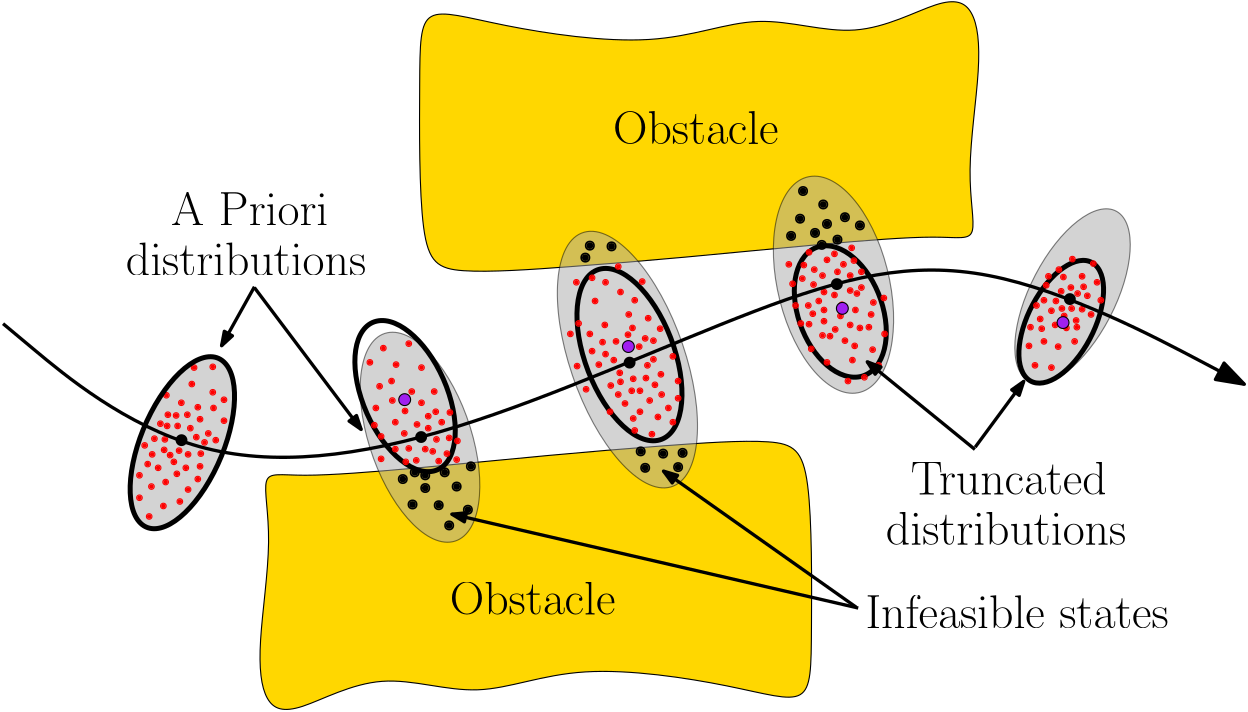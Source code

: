 <?xml version="1.0"?>
<!DOCTYPE ipe SYSTEM "ipe.dtd">
<ipe version="70010" creator="Ipe 7.0.10">
<info created="D:20110724094409" modified="D:20110915081007"/>
<ipestyle name="basic">
<symbol name="arrow/arc(spx)">
<path stroke="sym-stroke" fill="sym-stroke" pen="sym-pen">
0 0 m
-1 0.333 l
-1 -0.333 l
h
</path>
</symbol>
<symbol name="arrow/farc(spx)">
<path stroke="sym-stroke" fill="white" pen="sym-pen">
0 0 m
-1 0.333 l
-1 -0.333 l
h
</path>
</symbol>
<symbol name="mark/circle(sx)" transformations="translations">
<path fill="sym-stroke">
0.6 0 0 0.6 0 0 e
0.4 0 0 0.4 0 0 e
</path>
</symbol>
<symbol name="mark/disk(sx)" transformations="translations">
<path fill="sym-stroke">
0.6 0 0 0.6 0 0 e
</path>
</symbol>
<symbol name="mark/fdisk(sfx)" transformations="translations">
<group>
<path fill="sym-stroke" fillrule="eofill">
0.6 0 0 0.6 0 0 e
0.4 0 0 0.4 0 0 e
</path>
<path fill="sym-fill">
0.4 0 0 0.4 0 0 e
</path>
</group>
</symbol>
<symbol name="mark/box(sx)" transformations="translations">
<path fill="sym-stroke" fillrule="eofill">
-0.6 -0.6 m
0.6 -0.6 l
0.6 0.6 l
-0.6 0.6 l
h
-0.4 -0.4 m
0.4 -0.4 l
0.4 0.4 l
-0.4 0.4 l
h
</path>
</symbol>
<symbol name="mark/square(sx)" transformations="translations">
<path fill="sym-stroke">
-0.6 -0.6 m
0.6 -0.6 l
0.6 0.6 l
-0.6 0.6 l
h
</path>
</symbol>
<symbol name="mark/fsquare(sfx)" transformations="translations">
<group>
<path fill="sym-stroke" fillrule="eofill">
-0.6 -0.6 m
0.6 -0.6 l
0.6 0.6 l
-0.6 0.6 l
h
-0.4 -0.4 m
0.4 -0.4 l
0.4 0.4 l
-0.4 0.4 l
h
</path>
<path fill="sym-fill">
-0.4 -0.4 m
0.4 -0.4 l
0.4 0.4 l
-0.4 0.4 l
h
</path>
</group>
</symbol>
<symbol name="mark/cross(sx)" transformations="translations">
<group>
<path fill="sym-stroke">
-0.43 -0.57 m
0.57 0.43 l
0.43 0.57 l
-0.57 -0.43 l
h
</path>
<path fill="sym-stroke">
-0.43 0.57 m
0.57 -0.43 l
0.43 -0.57 l
-0.57 0.43 l
h
</path>
</group>
</symbol>
<symbol name="arrow/fnormal(spx)">
<path stroke="sym-stroke" fill="white" pen="sym-pen">
0 0 m
-1 0.333 l
-1 -0.333 l
h
</path>
</symbol>
<symbol name="arrow/pointed(spx)">
<path stroke="sym-stroke" fill="sym-stroke" pen="sym-pen">
0 0 m
-1 0.333 l
-0.8 0 l
-1 -0.333 l
h
</path>
</symbol>
<symbol name="arrow/fpointed(spx)">
<path stroke="sym-stroke" fill="white" pen="sym-pen">
0 0 m
-1 0.333 l
-0.8 0 l
-1 -0.333 l
h
</path>
</symbol>
<symbol name="arrow/linear(spx)">
<path stroke="sym-stroke" pen="sym-pen">
-1 0.333 m
0 0 l
-1 -0.333 l
</path>
</symbol>
<symbol name="arrow/fdouble(spx)">
<path stroke="sym-stroke" fill="white" pen="sym-pen">
0 0 m
-1 0.333 l
-1 -0.333 l
h
-1 0 m
-2 0.333 l
-2 -0.333 l
h
</path>
</symbol>
<symbol name="arrow/double(spx)">
<path stroke="sym-stroke" fill="sym-stroke" pen="sym-pen">
0 0 m
-1 0.333 l
-1 -0.333 l
h
-1 0 m
-2 0.333 l
-2 -0.333 l
h
</path>
</symbol>
<pen name="heavier" value="0.8"/>
<pen name="fat" value="1.2"/>
<pen name="ultrafat" value="1.8"/>
<symbolsize name="large" value="5"/>
<symbolsize name="small" value="2"/>
<symbolsize name="tiny" value="1.1"/>
<arrowsize name="large" value="10"/>
<arrowsize name="small" value="5"/>
<arrowsize name="tiny" value="3"/>
<color name="red" value="1 0 0"/>
<color name="green" value="0 1 0"/>
<color name="blue" value="0 0 1"/>
<color name="yellow" value="1 1 0"/>
<color name="orange" value="1 0.647 0"/>
<color name="gold" value="1 0.843 0"/>
<color name="purple" value="0.627 0.125 0.941"/>
<color name="gray" value="0.745"/>
<color name="brown" value="0.647 0.165 0.165"/>
<color name="navy" value="0 0 0.502"/>
<color name="pink" value="1 0.753 0.796"/>
<color name="seagreen" value="0.18 0.545 0.341"/>
<color name="turquoise" value="0.251 0.878 0.816"/>
<color name="violet" value="0.933 0.51 0.933"/>
<color name="darkblue" value="0 0 0.545"/>
<color name="darkcyan" value="0 0.545 0.545"/>
<color name="darkgray" value="0.663"/>
<color name="darkgreen" value="0 0.392 0"/>
<color name="darkmagenta" value="0.545 0 0.545"/>
<color name="darkorange" value="1 0.549 0"/>
<color name="darkred" value="0.545 0 0"/>
<color name="lightblue" value="0.678 0.847 0.902"/>
<color name="lightcyan" value="0.878 1 1"/>
<color name="lightgray" value="0.827"/>
<color name="lightgreen" value="0.565 0.933 0.565"/>
<color name="lightyellow" value="1 1 0.878"/>
<dashstyle name="dashed" value="[4] 0"/>
<dashstyle name="dotted" value="[1 3] 0"/>
<dashstyle name="dash dotted" value="[4 2 1 2] 0"/>
<dashstyle name="dash dot dotted" value="[4 2 1 2 1 2] 0"/>
<textsize name="large" value="\large"/>
<textsize name="small" value="\small"/>
<textsize name="tiny" value="\tiny"/>
<textsize name="Large" value="\Large"/>
<textsize name="LARGE" value="\LARGE"/>
<textsize name="huge" value="\huge"/>
<textsize name="Huge" value="\Huge"/>
<textsize name="footnote" value="\footnotesize"/>
<textstyle name="center" begin="\begin{center}" end="\end{center}"/>
<textstyle name="itemize" begin="\begin{itemize}" end="\end{itemize}"/>
<textstyle name="item" begin="\begin{itemize}\item{}" end="\end{itemize}"/>
<gridsize name="4 pts" value="4"/>
<gridsize name="8 pts (~3 mm)" value="8"/>
<gridsize name="16 pts (~6 mm)" value="16"/>
<gridsize name="32 pts (~12 mm)" value="32"/>
<gridsize name="10 pts (~3.5 mm)" value="10"/>
<gridsize name="20 pts (~7 mm)" value="20"/>
<gridsize name="14 pts (~5 mm)" value="14"/>
<gridsize name="28 pts (~10 mm)" value="28"/>
<gridsize name="56 pts (~20 mm)" value="56"/>
<anglesize name="90 deg" value="90"/>
<anglesize name="60 deg" value="60"/>
<anglesize name="45 deg" value="45"/>
<anglesize name="30 deg" value="30"/>
<anglesize name="22.5 deg" value="22.5"/>
<tiling name="falling" angle="-60" step="4" width="1"/>
<tiling name="rising" angle="30" step="4" width="1"/>
</ipestyle>
<ipestyle name="transparency">
<opacity name="50%" value="0.5"/>
</ipestyle>
<page>
<layer name="alpha"/>
<view layers="alpha" active="alpha"/>
<path layer="alpha" matrix="0.340963 0.653862 -0.286886 0.164257 564.772 303.088" stroke="black" fill="darkgray" opacity="50%">
46.6368 0 0 46.6368 96.3282 359.363 e
</path>
<path matrix="0.733846 0 0 0.990714 105.325 14.1852" stroke="black" fill="gold">
210.193 521.409
210.193 499.351
209.493 429.326
223.848 422.323
285.121 425.474
337.64 428.626
408.716 433.877
469.288 437.379
485.044 433.877
477.341 457.686
486.094 500.052
482.593 520.359
467.887 524.21
424.471 506.354
375.804 519.309
328.887 503.903
243.806 513.356 u
</path>
<path matrix="-0.167283 0.837168 -0.432882 -0.0385743 580.139 362.435" stroke="black" fill="darkgray" opacity="50%">
46.6368 0 0 46.6368 96.3282 359.363 e
</path>
<path matrix="-0.723847 0 0 -0.985654 552.597 790.588" stroke="black" fill="gold">
210.193 521.409
210.193 499.351
209.493 429.326
223.848 422.323
285.121 425.474
337.64 428.626
408.716 433.877
469.288 437.379
485.044 433.877
477.341 457.686
486.094 500.052
482.593 520.359
467.887 524.21
424.471 506.354
375.804 519.309
328.887 503.903
243.806 513.356 u
</path>
<path matrix="-0.334379 0.983129 -0.425223 -0.119627 519.297 350.547" stroke="black" fill="darkgray" opacity="50%">
46.6368 0 0 46.6368 96.3282 359.363 e
</path>
<path matrix="-0.251839 0.8066 -0.387043 -0.0793797 422.951 325.139" stroke="black" fill="darkgray" opacity="50%">
46.6368 0 0 46.6368 96.3282 359.363 e
</path>
<path matrix="0.273246 0.649667 -0.294322 0.127878 253.266 263.979" stroke="black" fill="darkgray" opacity="50%">
46.6368 0 0 46.6368 96.3282 359.363 e
</path>
<path matrix="0.262779 0.438599 -0.194484 0.179007 535.028 309.305" stroke="black" pen="ultrafat">
46.6368 0 0 46.6368 96.3282 359.363 e
</path>
<path matrix="-0.104067 0.507175 -0.339405 0.00969685 542.91 367.243" stroke="black" pen="ultrafat">
46.6368 0 0 46.6368 96.3282 359.363 e
</path>
<path matrix="-0.220277 0.578454 -0.318787 -0.0747534 390.012 360.263" stroke="black" pen="ultrafat">
46.6368 0 0 46.6368 96.3282 359.363 e
</path>
<path matrix="-0.21723 0.662361 -0.342246 -0.0619601 478.93 362.523" stroke="black" pen="ultrafat">
46.6368 0 0 46.6368 96.3282 359.363 e
</path>
<use name="mark/fdisk(sfx)" pos="176.921 377.572" size="small" stroke="red" fill="red"/>
<use name="mark/fdisk(sfx)" pos="172.343 378.38" size="small" stroke="red" fill="red"/>
<use name="mark/fdisk(sfx)" pos="167.764 373.532" size="small" stroke="red" fill="red"/>
<use name="mark/fdisk(sfx)" pos="169.649 367.877" size="small" stroke="red" fill="red"/>
<use name="mark/fdisk(sfx)" pos="176.113 368.146" size="small" stroke="red" fill="red"/>
<use name="mark/fdisk(sfx)" pos="179.076 374.34" size="small" stroke="red" fill="red"/>
<use name="mark/fdisk(sfx)" pos="179.615 385.114" size="small" stroke="red" fill="red"/>
<use name="mark/fdisk(sfx)" pos="175.844 382.42" size="small" stroke="red" fill="red"/>
<use name="mark/fdisk(sfx)" pos="168.841 382.42" size="small" stroke="red" fill="red"/>
<use name="mark/fdisk(sfx)" pos="163.993 373.802" size="small" stroke="red" fill="red"/>
<use name="mark/fdisk(sfx)" pos="163.185 368.146" size="small" stroke="red" fill="red"/>
<use name="mark/fdisk(sfx)" pos="170.996 365.453" size="small" stroke="red" fill="red"/>
<use name="mark/fdisk(sfx)" pos="165.34 363.298" size="small" stroke="red" fill="red"/>
<use name="mark/fdisk(sfx)" pos="175.305 363.298" size="small" stroke="red" fill="red"/>
<use name="mark/fdisk(sfx)" pos="180.692 368.415" size="small" stroke="red" fill="red"/>
<use name="mark/fdisk(sfx)" pos="183.385 375.687" size="small" stroke="red" fill="red"/>
<use name="mark/fdisk(sfx)" pos="180.423 380.804" size="small" stroke="red" fill="red"/>
<use name="mark/fdisk(sfx)" pos="173.689 386.73" size="small" stroke="red" fill="red"/>
<use name="mark/fdisk(sfx)" pos="185.001 399.657" size="small" stroke="red" fill="red"/>
<use name="mark/fdisk(sfx)" pos="185.001 390.5" size="small" stroke="red" fill="red"/>
<use name="mark/fdisk(sfx)" pos="189.041 387.807" size="small" stroke="red" fill="red"/>
<use name="mark/fdisk(sfx)" pos="189.041 380.266" size="small" stroke="red" fill="red"/>
<use matrix="1 0 0 1 -4.30927 -2.69329" name="mark/fdisk(sfx)" pos="183.924 361.951" size="small" stroke="red" fill="red"/>
<use name="mark/fdisk(sfx)" pos="176.113 355.487" size="small" stroke="red" fill="red"/>
<use name="mark/fdisk(sfx)" pos="167.225 349.562" size="small" stroke="red" fill="red"/>
<use name="mark/fdisk(sfx)" pos="162.916 356.565" size="small" stroke="red" fill="red"/>
<use matrix="1 0 0 1 1.8853 1.07732" name="mark/fdisk(sfx)" pos="156.722 351.448" size="small" stroke="red" fill="red"/>
<use name="mark/fdisk(sfx)" pos="162.108 345.792" size="small" stroke="red" fill="red"/>
<use name="mark/fdisk(sfx)" pos="173.151 351.178" size="small" stroke="red" fill="red"/>
<use name="mark/fdisk(sfx)" pos="158.607 360.605" size="small" stroke="red" fill="red"/>
<use name="mark/fdisk(sfx)" pos="168.303 389.423" size="small" stroke="red" fill="red"/>
<use name="mark/fdisk(sfx)" pos="185.27 384.844" size="small" stroke="red" fill="red"/>
<use name="mark/fdisk(sfx)" pos="160.492 371.378" size="small" stroke="red" fill="red"/>
<use name="mark/fdisk(sfx)" pos="168.033 358.181" size="small" stroke="red" fill="red"/>
<use name="mark/fdisk(sfx)" pos="180.423 363.837" size="small" stroke="red" fill="red"/>
<use name="mark/fdisk(sfx)" pos="186.078 373.263" size="small" stroke="red" fill="red"/>
<use name="mark/fdisk(sfx)" pos="166.148 379.188" size="small" stroke="red" fill="red"/>
<use name="mark/fdisk(sfx)" pos="172.881 369.493" size="small" stroke="red" fill="red"/>
<use name="mark/fdisk(sfx)" pos="167.495 369.762" size="small" stroke="red" fill="red"/>
<group>
<use name="mark/fdisk(sfx)" pos="178.268 399.388" size="small" stroke="red" fill="red"/>
</group>
<group>
<use name="mark/fdisk(sfx)" pos="177.46 393.463" size="small" stroke="red" fill="red"/>
</group>
<use name="mark/fdisk(sfx)" pos="258.528 378.919" size="small" stroke="red" fill="red"/>
<use name="mark/fdisk(sfx)" pos="253.949 375.687" size="small" stroke="red" fill="red"/>
<use name="mark/fdisk(sfx)" pos="255.565 370.301" size="small" stroke="red" fill="red"/>
<use name="mark/fdisk(sfx)" pos="261.491 370.031" size="small" stroke="red" fill="red"/>
<use name="mark/fdisk(sfx)" pos="265.531 373.532" size="small" stroke="red" fill="red"/>
<use name="mark/fdisk(sfx)" pos="262.568 377.572" size="small" stroke="red" fill="red"/>
<use name="mark/fdisk(sfx)" pos="254.219 383.767" size="small" stroke="red" fill="red"/>
<use name="mark/fdisk(sfx)" pos="250.717 379.727" size="small" stroke="red" fill="red"/>
<use name="mark/fdisk(sfx)" pos="250.717 370.031" size="small" stroke="red" fill="red"/>
<use name="mark/fdisk(sfx)" pos="254.488 365.453" size="small" stroke="red" fill="red"/>
<use name="mark/fdisk(sfx)" pos="243.715 384.844" size="small" stroke="red" fill="red"/>
<use name="mark/fdisk(sfx)" pos="245.062 392.655" size="small" stroke="red" fill="red"/>
<use name="mark/fdisk(sfx)" pos="250.987 400.465" size="small" stroke="red" fill="red"/>
<use name="mark/fdisk(sfx)" pos="246.408 406.391" size="small" stroke="red" fill="red"/>
<use name="mark/fdisk(sfx)" pos="260.144 399.388" size="small" stroke="red" fill="red"/>
<use name="mark/fdisk(sfx)" pos="249.371 394.54" size="small" stroke="red" fill="red"/>
<use name="mark/fdisk(sfx)" pos="256.643 390.77" size="small" stroke="red" fill="red"/>
<use name="mark/fdisk(sfx)" pos="264.723 390.77" size="small" stroke="red" fill="red"/>
<use name="mark/fdisk(sfx)" pos="270.378 383.228" size="small" stroke="red" fill="red"/>
<use name="mark/fdisk(sfx)" pos="273.072 372.994" size="small" stroke="red" fill="red"/>
<use name="mark/fdisk(sfx)" pos="269.301 368.415" size="small" stroke="red" fill="red"/>
<use name="mark/fdisk(sfx)" pos="245.6 366.53" size="small" stroke="red" fill="red"/>
<use name="mark/fdisk(sfx)" pos="245.6 374.61" size="small" stroke="red" fill="red"/>
<use name="mark/fdisk(sfx)" pos="243.176 378.65" size="small" stroke="red" fill="red"/>
<use name="mark/fdisk(sfx)" pos="249.64 387.538" size="small" stroke="red" fill="red"/>
<use name="mark/fdisk(sfx)" pos="241.56 401.273" size="small" stroke="red" fill="red"/>
<use name="mark/fdisk(sfx)" pos="260.144 386.73" size="small" stroke="red" fill="red"/>
<use name="mark/fdisk(sfx)" pos="262.568 381.882" size="small" stroke="red" fill="red"/>
<use name="mark/fdisk(sfx)" pos="267.416 379.727" size="small" stroke="red" fill="red"/>
<use name="mark/fdisk(sfx)" pos="333.671 406.929" size="small" stroke="red" fill="red"/>
<use name="mark/fdisk(sfx)" pos="329.362 402.081" size="small" stroke="red" fill="red"/>
<use name="mark/fdisk(sfx)" pos="331.785 394.271" size="small" stroke="red" fill="red"/>
<use name="mark/fdisk(sfx)" pos="340.943 395.617" size="small" stroke="red" fill="red"/>
<use name="mark/fdisk(sfx)" pos="336.364 395.348" size="small" stroke="red" fill="red"/>
<use name="mark/fdisk(sfx)" pos="341.481 400.196" size="small" stroke="red" fill="red"/>
<use name="mark/fdisk(sfx)" pos="338.519 406.929" size="small" stroke="red" fill="red"/>
<use name="mark/fdisk(sfx)" pos="330.17 408.815" size="small" stroke="red" fill="red"/>
<use name="mark/fdisk(sfx)" pos="335.825 391.039" size="small" stroke="red" fill="red"/>
<use name="mark/fdisk(sfx)" pos="328.284 392.924" size="small" stroke="red" fill="red"/>
<use name="mark/fdisk(sfx)" pos="270.109 374.071" size="small" stroke="red" fill="red"/>
<use name="mark/fdisk(sfx)" pos="265.261 383.498" size="small" stroke="red" fill="red"/>
<use name="mark/fdisk(sfx)" pos="326.13 414.74" size="small" stroke="red" fill="red"/>
<use name="mark/fdisk(sfx)" pos="321.551 405.313" size="small" stroke="red" fill="red"/>
<use name="mark/fdisk(sfx)" pos="316.703 415.278" size="small" stroke="red" fill="red"/>
<use name="mark/fdisk(sfx)" pos="322.628 423.358" size="small" stroke="red" fill="red"/>
<use name="mark/fdisk(sfx)" pos="321.551 431.708" size="small" stroke="red" fill="red"/>
<use name="mark/fdisk(sfx)" pos="315.895 430.092" size="small" stroke="red" fill="red"/>
<use name="mark/fdisk(sfx)" pos="319.127 438.979" size="normal" stroke="black" fill="black"/>
<use name="mark/fdisk(sfx)" pos="328.554 443.019" size="normal" stroke="black" fill="black"/>
<use name="mark/fdisk(sfx)" pos="320.743 443.289" size="normal" stroke="black" fill="black"/>
<use name="mark/fdisk(sfx)" pos="330.977 435.748" size="small" stroke="red" fill="red"/>
<use name="mark/fdisk(sfx)" pos="326.399 430.092" size="small" stroke="red" fill="red"/>
<use name="mark/fdisk(sfx)" pos="336.903 423.628" size="small" stroke="red" fill="red"/>
<use name="mark/fdisk(sfx)" pos="334.748 418.51" size="small" stroke="red" fill="red"/>
<use name="mark/fdisk(sfx)" pos="341.751 417.164" size="small" stroke="red" fill="red"/>
<use name="mark/fdisk(sfx)" pos="350.639 403.428" size="small" stroke="red" fill="red"/>
<use name="mark/fdisk(sfx)" pos="352.524 394.54" size="small" stroke="red" fill="red"/>
<use name="mark/fdisk(sfx)" pos="352.524 388.346" size="small" stroke="red" fill="red"/>
<use name="mark/fdisk(sfx)" pos="345.252 381.612" size="small" stroke="red" fill="red"/>
<use name="mark/fdisk(sfx)" pos="336.364 381.074" size="small" stroke="red" fill="red"/>
<use name="mark/fdisk(sfx)" pos="328.015 383.498" size="small" stroke="red" fill="red"/>
<use name="mark/fdisk(sfx)" pos="319.396 391.578" size="small" stroke="red" fill="red"/>
<use name="mark/fdisk(sfx)" pos="316.164 399.927" size="small" stroke="red" fill="red"/>
<use name="mark/fdisk(sfx)" pos="313.74 411.508" size="small" stroke="red" fill="red"/>
<use name="mark/fdisk(sfx)" pos="339.057 369.223" size="normal" stroke="black" fill="black"/>
<use name="mark/fdisk(sfx)" pos="347.137 368.415" size="normal" stroke="black" fill="black"/>
<use name="mark/fdisk(sfx)" pos="350.639 379.727" size="small" stroke="red" fill="red"/>
<use name="mark/fdisk(sfx)" pos="343.097 375.418" size="small" stroke="red" fill="red"/>
<use name="mark/fdisk(sfx)" pos="344.175 393.194" size="small" stroke="red" fill="red"/>
<use name="mark/fdisk(sfx)" pos="338.788 391.039" size="small" stroke="red" fill="red"/>
<use name="mark/fdisk(sfx)" pos="342.289 387.538" size="small" stroke="red" fill="red"/>
<use name="mark/fdisk(sfx)" pos="333.401 386.46" size="small" stroke="red" fill="red"/>
<use name="mark/fdisk(sfx)" pos="323.975 400.465" size="small" stroke="red" fill="red"/>
<use name="mark/fdisk(sfx)" pos="326.399 404.236" size="small" stroke="red" fill="red"/>
<use name="mark/fdisk(sfx)" pos="325.322 408.545" size="small" stroke="red" fill="red"/>
<use name="mark/fdisk(sfx)" pos="320.743 411.508" size="small" stroke="red" fill="red"/>
<use name="mark/fdisk(sfx)" pos="336.095 413.663" size="small" stroke="red" fill="red"/>
<use name="mark/fdisk(sfx)" pos="334.479 411.239" size="small" stroke="red" fill="red"/>
<use name="mark/fdisk(sfx)" pos="340.673 409.892" size="small" stroke="red" fill="red"/>
<use name="mark/fdisk(sfx)" pos="343.636 402.351" size="small" stroke="red" fill="red"/>
<use name="mark/fdisk(sfx)" pos="346.329 396.964" size="small" stroke="red" fill="red"/>
<use name="mark/fdisk(sfx)" pos="346.06 413.393" size="small" stroke="red" fill="red"/>
<use name="mark/fdisk(sfx)" pos="339.596 430.361" size="small" stroke="red" fill="red"/>
<use name="mark/fdisk(sfx)" pos="331.785 426.59" size="small" stroke="red" fill="red"/>
<use name="mark/fdisk(sfx)" pos="346.599 389.692" size="small" stroke="red" fill="red"/>
<use name="mark/fdisk(sfx)" pos="330.977 389.692" size="small" stroke="red" fill="red"/>
<use name="mark/fdisk(sfx)" pos="338.788 383.498" size="small" stroke="red" fill="red"/>
<use name="mark/fdisk(sfx)" pos="349.023 384.844" size="small" stroke="red" fill="red"/>
<use name="mark/fdisk(sfx)" pos="336.903 376.764" size="small" stroke="red" fill="red"/>
<use name="mark/fdisk(sfx)" pos="264.184 369.223" size="small" stroke="red" fill="red"/>
<use name="mark/fdisk(sfx)" pos="258.259 365.991" size="small" stroke="red" fill="red"/>
<use name="mark/fdisk(sfx)" pos="266.339 365.722" size="small" stroke="red" fill="red"/>
<use name="mark/fdisk(sfx)" pos="255.565 408.007" size="small" stroke="red" fill="red"/>
<use name="mark/fdisk(sfx)" pos="168.572 378.38" size="small" stroke="red" fill="red"/>
<use name="mark/fdisk(sfx)" pos="171.804 382.151" size="small" stroke="red" fill="red"/>
<use name="mark/fdisk(sfx)" pos="182.039 372.455" size="small" stroke="red" fill="red"/>
<use name="mark/fdisk(sfx)" pos="172.073 361.143" size="small" stroke="red" fill="red"/>
<use name="mark/fdisk(sfx)" pos="161.57 364.645" size="small" stroke="red" fill="red"/>
<use name="mark/fdisk(sfx)" pos="409.891 433.862" size="small" stroke="red" fill="red"/>
<use name="mark/fdisk(sfx)" pos="404.504 432.516" size="small" stroke="red" fill="red"/>
<use name="mark/fdisk(sfx)" pos="405.043 426.59" size="small" stroke="red" fill="red"/>
<use name="mark/fdisk(sfx)" pos="408.814 425.513" size="small" stroke="red" fill="red"/>
<use name="mark/fdisk(sfx)" pos="414.47 427.129" size="small" stroke="red" fill="red"/>
<use name="mark/fdisk(sfx)" pos="414.47 432.516" size="small" stroke="red" fill="red"/>
<use name="mark/fdisk(sfx)" pos="406.12 438.171" size="small" stroke="red" fill="red"/>
<use name="mark/fdisk(sfx)" pos="401.542 434.67" size="small" stroke="red" fill="red"/>
<use name="mark/fdisk(sfx)" pos="401.272 429.284" size="small" stroke="red" fill="red"/>
<use name="mark/fdisk(sfx)" pos="403.158 423.358" size="small" stroke="red" fill="red"/>
<use name="mark/fdisk(sfx)" pos="411.507 422.012" size="small" stroke="red" fill="red"/>
<use name="mark/fdisk(sfx)" pos="416.893 426.052" size="small" stroke="red" fill="red"/>
<use name="mark/fdisk(sfx)" pos="415.816 437.902" size="small" stroke="red" fill="red"/>
<use name="mark/fdisk(sfx)" pos="412.046 436.555" size="small" stroke="red" fill="red"/>
<use name="mark/fdisk(sfx)" pos="408.814 440.326" size="small" stroke="red" fill="red"/>
<use name="mark/fdisk(sfx)" pos="399.656 440.865" size="small" stroke="red" fill="red"/>
<use name="mark/fdisk(sfx)" pos="397.771 436.286" size="small" stroke="red" fill="red"/>
<use name="mark/fdisk(sfx)" pos="397.232 431.438" size="small" stroke="red" fill="red"/>
<use name="mark/fdisk(sfx)" pos="399.387 421.742" size="small" stroke="red" fill="red"/>
<use name="mark/fdisk(sfx)" pos="405.043 420.126" size="small" stroke="red" fill="red"/>
<use name="mark/fdisk(sfx)" pos="410.968 417.972" size="small" stroke="red" fill="red"/>
<use name="mark/fdisk(sfx)" pos="416.355 420.126" size="small" stroke="red" fill="red"/>
<use name="mark/fdisk(sfx)" pos="422.819 422.82" size="small" stroke="red" fill="red"/>
<use name="mark/fdisk(sfx)" pos="418.509 428.206" size="small" stroke="red" fill="red"/>
<use name="mark/fdisk(sfx)" pos="418.509 433.862" size="small" stroke="red" fill="red"/>
<use name="mark/fdisk(sfx)" pos="415.008 442.481" size="small" stroke="red" fill="red"/>
<use name="mark/fdisk(sfx)" pos="409.891 445.443" size="normal" stroke="black" fill="black"/>
<use name="mark/fdisk(sfx)" pos="404.235 443.558" size="normal" stroke="black" fill="black"/>
<use name="mark/fdisk(sfx)" pos="401.811 447.867" size="normal" stroke="black" fill="black"/>
<use name="mark/fdisk(sfx)" pos="396.424 452.985" size="normal" stroke="black" fill="black"/>
<use name="mark/fdisk(sfx)" pos="393.193 446.79" size="normal" stroke="black" fill="black"/>
<use name="mark/fdisk(sfx)" pos="404.774 458.102" size="normal" stroke="black" fill="black"/>
<use name="mark/fdisk(sfx)" pos="397.502 462.95" size="normal" stroke="black" fill="black"/>
<use name="mark/fdisk(sfx)" pos="412.584 453.523" size="normal" stroke="black" fill="black"/>
<use name="mark/fdisk(sfx)" pos="406.12 451.099" size="normal" stroke="black" fill="black"/>
<use name="mark/fdisk(sfx)" pos="417.971 450.561" size="normal" stroke="black" fill="black"/>
<use name="mark/fdisk(sfx)" pos="392.385 436.555" size="small" stroke="red" fill="red"/>
<use name="mark/fdisk(sfx)" pos="393.731 429.553" size="small" stroke="red" fill="red"/>
<use name="mark/fdisk(sfx)" pos="394.808 421.742" size="small" stroke="red" fill="red"/>
<use name="mark/fdisk(sfx)" pos="396.694 415.278" size="small" stroke="red" fill="red"/>
<use name="mark/fdisk(sfx)" pos="404.504 410.969" size="small" stroke="red" fill="red"/>
<use name="mark/fdisk(sfx)" pos="400.464 406.121" size="small" stroke="red" fill="red"/>
<use name="mark/fdisk(sfx)" pos="406.12 401.273" size="small" stroke="red" fill="red"/>
<use name="mark/fdisk(sfx)" pos="413.662 394.54" size="small" stroke="red" fill="red"/>
<use name="mark/fdisk(sfx)" pos="424.704 400.196" size="small" stroke="red" fill="red"/>
<use name="mark/fdisk(sfx)" pos="416.085 407.199" size="small" stroke="red" fill="red"/>
<use name="mark/fdisk(sfx)" pos="426.859 411.508" size="small" stroke="red" fill="red"/>
<use name="mark/fdisk(sfx)" pos="426.589 424.436" size="small" stroke="red" fill="red"/>
<use name="mark/fdisk(sfx)" pos="414.47 414.74" size="small" stroke="red" fill="red"/>
<use name="mark/fdisk(sfx)" pos="409.083 413.124" size="small" stroke="red" fill="red"/>
<use name="mark/fdisk(sfx)" pos="405.043 416.086" size="small" stroke="red" fill="red"/>
<use name="mark/fdisk(sfx)" pos="401.003 418.78" size="small" stroke="red" fill="red"/>
<use name="mark/fdisk(sfx)" pos="399.656 415.009" size="small" stroke="red" fill="red"/>
<use name="mark/fdisk(sfx)" pos="407.198 410.7" size="small" stroke="red" fill="red"/>
<use name="mark/fdisk(sfx)" pos="412.584 409.084" size="small" stroke="red" fill="red"/>
<use name="mark/fdisk(sfx)" pos="417.971 413.663" size="small" stroke="red" fill="red"/>
<use name="mark/fdisk(sfx)" pos="422.011 418.51" size="small" stroke="red" fill="red"/>
<use name="mark/fdisk(sfx)" pos="421.203 413.932" size="small" stroke="red" fill="red"/>
<use name="mark/fdisk(sfx)" pos="415.277 402.081" size="small" stroke="red" fill="red"/>
<use name="mark/fdisk(sfx)" pos="419.587 395.887" size="small" stroke="red" fill="red"/>
<use name="mark/fdisk(sfx)" pos="422.549 405.852" size="small" stroke="red" fill="red"/>
<use name="mark/fdisk(sfx)" pos="331.516 397.503" size="small" stroke="red" fill="red"/>
<use name="mark/fdisk(sfx)" pos="253.411 359.258" size="normal" stroke="black" fill="black"/>
<use name="mark/fdisk(sfx)" pos="256.912 350.101" size="normal" stroke="black" fill="black"/>
<use name="mark/fdisk(sfx)" pos="261.491 360.605" size="normal" stroke="black" fill="black"/>
<use name="mark/fdisk(sfx)" pos="257.72 361.682" size="normal" stroke="black" fill="black"/>
<use name="mark/fdisk(sfx)" pos="268.493 361.682" size="normal" stroke="black" fill="black"/>
<use matrix="1 0 0 1 1.07732 0.807987" name="mark/fdisk(sfx)" pos="271.725 365.453" size="small" stroke="red" fill="red"/>
<use name="mark/fdisk(sfx)" pos="272.802 356.565" size="normal" stroke="black" fill="black"/>
<use name="mark/fdisk(sfx)" pos="261.491 356.026" size="normal" stroke="black" fill="black"/>
<use name="mark/fdisk(sfx)" pos="270.109 342.56" size="normal" stroke="black" fill="black"/>
<use name="mark/fdisk(sfx)" pos="266.339 349.832" size="normal" stroke="black" fill="black"/>
<use matrix="1 0 0 1 -1.34665 0.538658" name="mark/fdisk(sfx)" pos="278.189 347.677" size="normal" stroke="black" fill="black"/>
<use name="mark/fdisk(sfx)" pos="277.92 363.837" size="normal" stroke="black" fill="black"/>
<use name="mark/fdisk(sfx)" pos="493.922 428.206" size="small" stroke="red" fill="red"/>
<use name="mark/fdisk(sfx)" pos="490.42 426.86" size="small" stroke="red" fill="red"/>
<use name="mark/fdisk(sfx)" pos="488.535 423.358" size="small" stroke="red" fill="red"/>
<use name="mark/fdisk(sfx)" pos="490.69 420.665" size="small" stroke="red" fill="red"/>
<use name="mark/fdisk(sfx)" pos="494.191 420.665" size="small" stroke="red" fill="red"/>
<use name="mark/fdisk(sfx)" pos="496.346 426.052" size="small" stroke="red" fill="red"/>
<use name="mark/fdisk(sfx)" pos="497.962 420.396" size="small" stroke="red" fill="red"/>
<use name="mark/fdisk(sfx)" pos="486.919 419.857" size="small" stroke="red" fill="red"/>
<use name="mark/fdisk(sfx)" pos="491.498 417.972" size="small" stroke="red" fill="red"/>
<use name="mark/fdisk(sfx)" pos="495.807 416.356" size="small" stroke="red" fill="red"/>
<use name="mark/fdisk(sfx)" pos="488.266 414.74" size="small" stroke="red" fill="red"/>
<use name="mark/fdisk(sfx)" pos="482.879 416.894" size="small" stroke="red" fill="red"/>
<use name="mark/fdisk(sfx)" pos="484.226 423.628" size="small" stroke="red" fill="red"/>
<use name="mark/fdisk(sfx)" pos="479.378 413.932" size="small" stroke="red" fill="red"/>
<use name="mark/fdisk(sfx)" pos="478.839 407.199" size="small" stroke="red" fill="red"/>
<use name="mark/fdisk(sfx)" pos="480.994 400.196" size="small" stroke="red" fill="red"/>
<use name="mark/fdisk(sfx)" pos="489.343 406.929" size="small" stroke="red" fill="red"/>
<use name="mark/fdisk(sfx)" pos="484.226 408.815" size="small" stroke="red" fill="red"/>
<use name="mark/fdisk(sfx)" pos="495.268 408.815" size="small" stroke="red" fill="red"/>
<use name="mark/fdisk(sfx)" pos="494.46 438.441" size="small" stroke="red" fill="red"/>
<use name="mark/fdisk(sfx)" pos="489.612 434.67" size="small" stroke="red" fill="red"/>
<use name="mark/fdisk(sfx)" pos="502.001 436.825" size="small" stroke="red" fill="red"/>
<use name="mark/fdisk(sfx)" pos="485.842 432.246" size="small" stroke="red" fill="red"/>
<use name="mark/fdisk(sfx)" pos="503.348 430.092" size="small" stroke="red" fill="red"/>
<use name="mark/fdisk(sfx)" pos="497.962 432.246" size="small" stroke="red" fill="red"/>
<use name="mark/fdisk(sfx)" pos="504.695 423.628" size="small" stroke="red" fill="red"/>
<use name="mark/fdisk(sfx)" pos="501.193 418.51" size="small" stroke="red" fill="red"/>
<use name="mark/fdisk(sfx)" pos="496.076 413.932" size="small" stroke="red" fill="red"/>
<use name="mark/fdisk(sfx)" pos="492.306 413.663" size="small" stroke="red" fill="red"/>
<use name="mark/fdisk(sfx)" pos="483.418 413.393" size="small" stroke="red" fill="red"/>
<use name="mark/fdisk(sfx)" pos="481.532 421.742" size="small" stroke="red" fill="red"/>
<use name="mark/fdisk(sfx)" pos="485.034 429.014" size="small" stroke="red" fill="red"/>
<use name="mark/fdisk(sfx)" pos="491.228 431.977" size="small" stroke="red" fill="red"/>
<use name="mark/fdisk(sfx)" pos="498.5 428.476" size="small" stroke="red" fill="red"/>
<use name="mark/fdisk(sfx)" pos="499.847 425.244" size="small" stroke="red" fill="red"/>
<use name="mark/fdisk(sfx)" pos="486.919 399.388" size="small" stroke="red" fill="red"/>
<use name="mark/fdisk(sfx)" pos="343.636 409.084" size="small" stroke="red" fill="red"/>
<text matrix="1 0 0 1 83.4919 -7.81052" transformations="translations" pos="245.6 487.728" stroke="black" type="label" valign="baseline" size="LARGE">\textrm{Obstacle}</text>
<path matrix="1 0 0 1 40.1424 -168.947" fill="black">
2.13346 0 0 2.13346 133.606 542.203 e
</path>
<path matrix="1 0 0 1 126.411 -167.82" fill="black">
2.13346 0 0 2.13346 133.606 542.203 e
</path>
<path matrix="0.852349 0 0 0.783564 73.7988 99.7629" stroke="black" pen="fat" arrow="normal/large">
41.8903 402.558 m
119.405 332.144
228.281 345.754
368.518 416.168
453.725 439.245
566.151 374.748 s
</path>
<path matrix="1 0 0 1 201.46 -141.035" fill="black">
2.13346 0 0 2.13346 133.606 542.203 e
</path>
<path matrix="1 0 0 1 276.076 -112.765" fill="black">
2.13346 0 0 2.13346 133.606 542.203 e
</path>
<path matrix="1 0 0 1 359.953 -118.15" fill="black">
2.13346 0 0 2.13346 133.606 542.203 e
</path>
<text matrix="1 0 0 1 174.364 -182.175" transformations="translations" pos="245.6 487.728" stroke="black" type="label" valign="baseline" size="LARGE">\textrm{Infeasible states}</text>
<path matrix="4.13783 -0.0769549 0.22339 1.6674 -951.108 -220.56" stroke="black" pen="fat" arrow="normal/small">
312.675 334.322 m
276.315 352.906 l
</path>
<path matrix="0.705094 -1.64136 -2.35206 -0.57557 982.5 1018.77" stroke="black" pen="fat" arrow="normal/small">
312.675 334.322 m
276.315 352.906 l
</path>
<text matrix="1 0 0 1 -75.6269 -37.0867" transformations="translations" pos="245.6 487.728" stroke="black" type="label" valign="baseline" size="LARGE">\textrm{A Priori}</text>
<text matrix="1 0 0 1 -91.9214 -55.1852" transformations="translations" pos="245.6 487.728" stroke="black" type="label" valign="baseline" size="LARGE">\textrm{distributions}</text>
<path matrix="0.120161 0.71087 -0.400833 0.249278 296.438 122.872" stroke="black" pen="fat" arrow="normal/small">
312.675 334.322 m
276.315 352.906 l
</path>
<path matrix="-0.390865 1.71174 1.30385 0.600248 -113.715 -307.686" stroke="black" pen="fat" arrow="normal/small">
312.675 334.322 m
276.315 352.906 l
</path>
<path matrix="1 0 0 1 120.485 -154.354" stroke="black" fill="purple">
2.13346 0 0 2.13346 133.606 542.203 e
</path>
<path matrix="-0.807435 -0.589957 0.589957 -0.807435 122.623 923.587" stroke="black" fill="purple">
2.13346 0 0 2.13346 133.606 542.203 e
</path>
<path matrix="-0.807435 -0.589957 0.589957 -0.807435 199.65 937.322" stroke="black" fill="purple">
2.13346 0 0 2.13346 133.606 542.203 e
</path>
<path matrix="-0.807435 -0.589957 0.589957 -0.807435 279.102 932.205" stroke="black" fill="purple">
2.13346 0 0 2.13346 133.606 542.203 e
</path>
<text matrix="0.996742 0 0 1 191.469 -134.045" transformations="translations" pos="245.6 487.728" stroke="black" type="label" valign="baseline" size="LARGE">\textrm{Truncated}</text>
<text matrix="1 0 0 1 181.717 -152.09" transformations="translations" pos="245.6 487.728" stroke="black" type="label" valign="baseline" size="LARGE">\textrm{distributions}</text>
<path matrix="0.393913 -1.05714 -1.31401 -0.370704 775.504 824.391" stroke="black" pen="fat" arrow="normal/small">
312.675 334.322 m
276.315 352.906 l
</path>
<path matrix="-0.177773 -0.793919 0.593014 -0.278401 316.786 712.037" stroke="black" pen="fat" arrow="normal/small">
312.675 334.322 m
276.315 352.906 l
</path>
<use matrix="1 0 0 1 81.3371 12.1201" name="mark/fdisk(sfx)" pos="272.802 356.565" size="normal" stroke="black" fill="black"/>
<use matrix="1 0 0 1 79.7206 7.00263" name="mark/fdisk(sfx)" pos="272.802 356.565" size="normal" stroke="black" fill="black"/>
<use matrix="1 0 0 1 67.8696 6.73283" name="mark/fdisk(sfx)" pos="272.802 356.565" size="normal" stroke="black" fill="black"/>
<text matrix="1 0 0 1 24.7405 -177.272" transformations="translations" pos="245.6 487.728" stroke="black" type="label" valign="baseline" size="LARGE">\textrm{Obstacle}</text>
<path matrix="0.321664 0.622252 -0.242724 0.231045 230.291 229.372" stroke="black" pen="ultrafat">
46.6368 0 0 46.6368 96.3282 359.363 e
</path>
</page>
</ipe>

